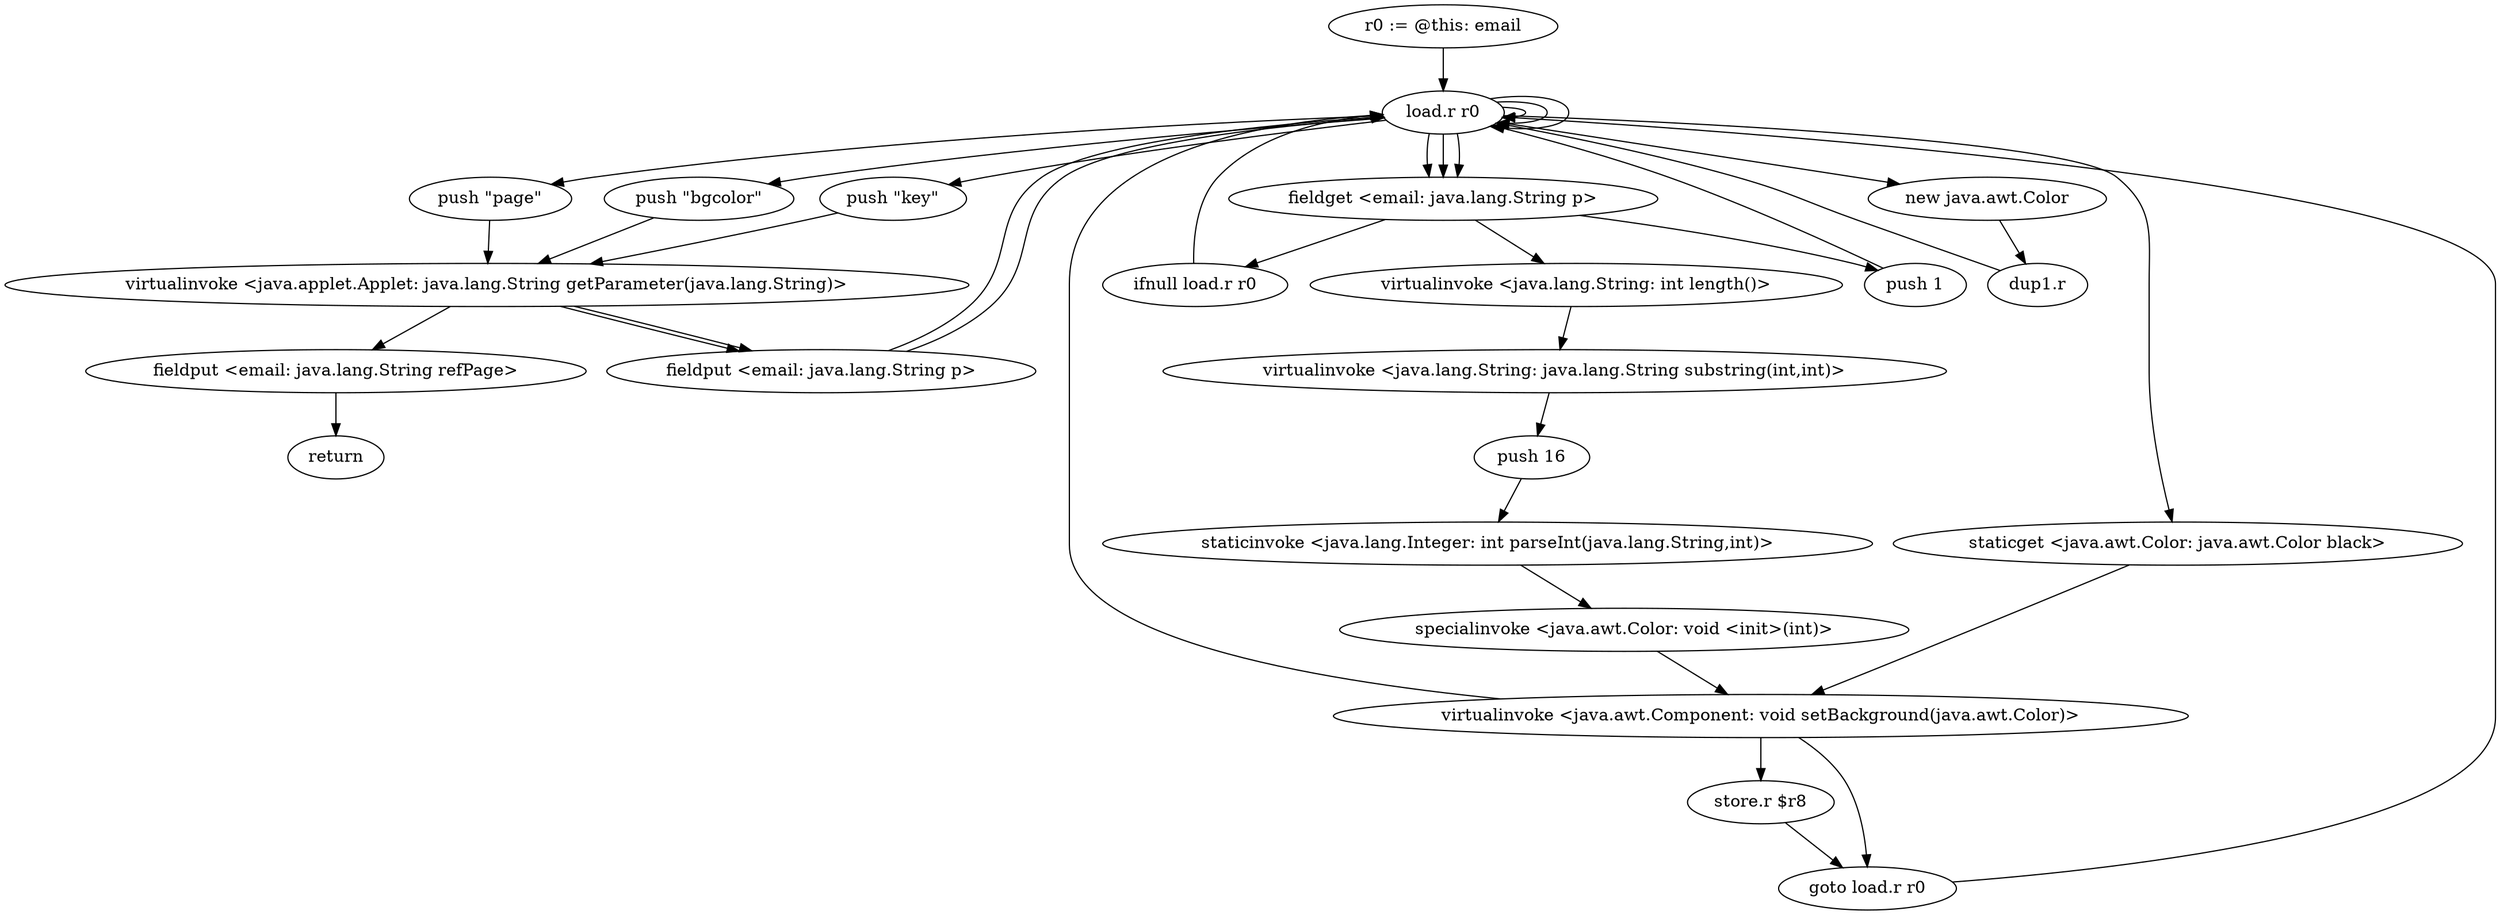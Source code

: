 digraph "" {
    "r0 := @this: email"
    "load.r r0"
    "r0 := @this: email"->"load.r r0";
    "staticget <java.awt.Color: java.awt.Color black>"
    "load.r r0"->"staticget <java.awt.Color: java.awt.Color black>";
    "virtualinvoke <java.awt.Component: void setBackground(java.awt.Color)>"
    "staticget <java.awt.Color: java.awt.Color black>"->"virtualinvoke <java.awt.Component: void setBackground(java.awt.Color)>";
    "virtualinvoke <java.awt.Component: void setBackground(java.awt.Color)>"->"load.r r0";
    "load.r r0"->"load.r r0";
    "push \"bgcolor\""
    "load.r r0"->"push \"bgcolor\"";
    "virtualinvoke <java.applet.Applet: java.lang.String getParameter(java.lang.String)>"
    "push \"bgcolor\""->"virtualinvoke <java.applet.Applet: java.lang.String getParameter(java.lang.String)>";
    "fieldput <email: java.lang.String p>"
    "virtualinvoke <java.applet.Applet: java.lang.String getParameter(java.lang.String)>"->"fieldput <email: java.lang.String p>";
    "fieldput <email: java.lang.String p>"->"load.r r0";
    "fieldget <email: java.lang.String p>"
    "load.r r0"->"fieldget <email: java.lang.String p>";
    "ifnull load.r r0"
    "fieldget <email: java.lang.String p>"->"ifnull load.r r0";
    "ifnull load.r r0"->"load.r r0";
    "new java.awt.Color"
    "load.r r0"->"new java.awt.Color";
    "dup1.r"
    "new java.awt.Color"->"dup1.r";
    "dup1.r"->"load.r r0";
    "load.r r0"->"fieldget <email: java.lang.String p>";
    "push 1"
    "fieldget <email: java.lang.String p>"->"push 1";
    "push 1"->"load.r r0";
    "load.r r0"->"fieldget <email: java.lang.String p>";
    "virtualinvoke <java.lang.String: int length()>"
    "fieldget <email: java.lang.String p>"->"virtualinvoke <java.lang.String: int length()>";
    "virtualinvoke <java.lang.String: java.lang.String substring(int,int)>"
    "virtualinvoke <java.lang.String: int length()>"->"virtualinvoke <java.lang.String: java.lang.String substring(int,int)>";
    "push 16"
    "virtualinvoke <java.lang.String: java.lang.String substring(int,int)>"->"push 16";
    "staticinvoke <java.lang.Integer: int parseInt(java.lang.String,int)>"
    "push 16"->"staticinvoke <java.lang.Integer: int parseInt(java.lang.String,int)>";
    "specialinvoke <java.awt.Color: void <init>(int)>"
    "staticinvoke <java.lang.Integer: int parseInt(java.lang.String,int)>"->"specialinvoke <java.awt.Color: void <init>(int)>";
    "specialinvoke <java.awt.Color: void <init>(int)>"->"virtualinvoke <java.awt.Component: void setBackground(java.awt.Color)>";
    "goto load.r r0"
    "virtualinvoke <java.awt.Component: void setBackground(java.awt.Color)>"->"goto load.r r0";
    "goto load.r r0"->"load.r r0";
    "load.r r0"->"load.r r0";
    "push \"key\""
    "load.r r0"->"push \"key\"";
    "push \"key\""->"virtualinvoke <java.applet.Applet: java.lang.String getParameter(java.lang.String)>";
    "virtualinvoke <java.applet.Applet: java.lang.String getParameter(java.lang.String)>"->"fieldput <email: java.lang.String p>";
    "fieldput <email: java.lang.String p>"->"load.r r0";
    "load.r r0"->"load.r r0";
    "push \"page\""
    "load.r r0"->"push \"page\"";
    "push \"page\""->"virtualinvoke <java.applet.Applet: java.lang.String getParameter(java.lang.String)>";
    "fieldput <email: java.lang.String refPage>"
    "virtualinvoke <java.applet.Applet: java.lang.String getParameter(java.lang.String)>"->"fieldput <email: java.lang.String refPage>";
    "return"
    "fieldput <email: java.lang.String refPage>"->"return";
    "store.r $r8"
    "virtualinvoke <java.awt.Component: void setBackground(java.awt.Color)>"->"store.r $r8";
    "store.r $r8"->"goto load.r r0";
}

